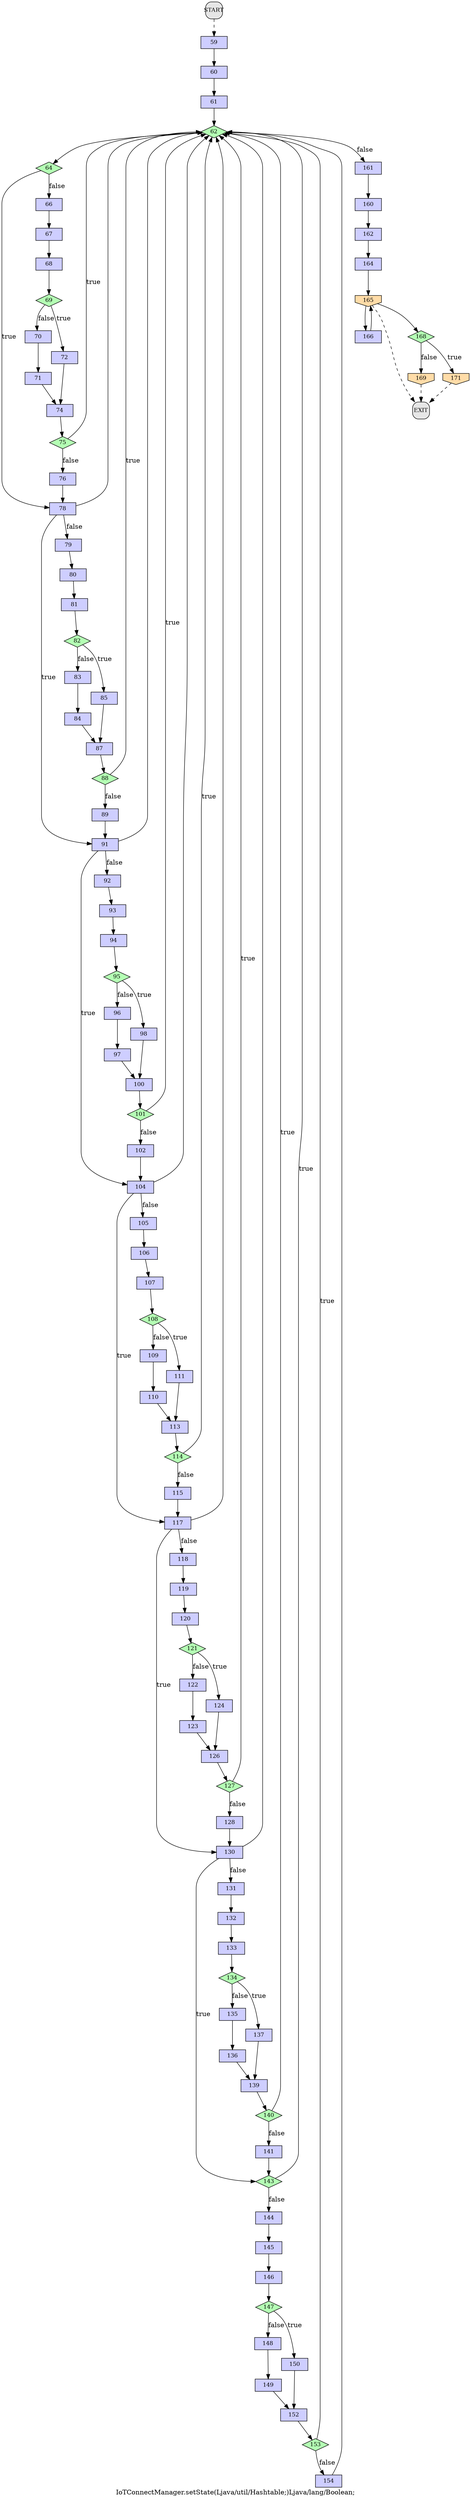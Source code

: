 /* --------------------------------------------------- */
/* Generated by Dr. Garbage Control Flow Graph Factory */
/* http://www.drgarbage.com                            */
/* Version: 4.5.0.201508311741                         */
/* Retrieved on: 2015-12-01 08:09:23.126               */
/* --------------------------------------------------- */
digraph "IoTConnectManager.setState(Ljava/util/Hashtable;)Ljava/lang/Boolean;" {
 graph [label="IoTConnectManager.setState(Ljava/util/Hashtable;)Ljava/lang/Boolean;"];
 2 [label="59", shape=box, style=filled, fillcolor="#CECEFF", fixedsize=true, fontsize=12, width=0.78, height=0.36 ]
 3 [label="60", shape=box, style=filled, fillcolor="#CECEFF", fixedsize=true, fontsize=12, width=0.78, height=0.36 ]
 4 [label="61", shape=box, style=filled, fillcolor="#CECEFF", fixedsize=true, fontsize=12, width=0.78, height=0.36 ]
 5 [label="62", shape=diamond, style=filled, fillcolor="#B4FFB4", fixedsize=true, fontsize=12, width=0.78, height=0.36 ]
 6 [label="64", shape=diamond, style=filled, fillcolor="#B4FFB4", fixedsize=true, fontsize=12, width=0.78, height=0.36 ]
 7 [label="66", shape=box, style=filled, fillcolor="#CECEFF", fixedsize=true, fontsize=12, width=0.78, height=0.36 ]
 8 [label="67", shape=box, style=filled, fillcolor="#CECEFF", fixedsize=true, fontsize=12, width=0.78, height=0.36 ]
 9 [label="68", shape=box, style=filled, fillcolor="#CECEFF", fixedsize=true, fontsize=12, width=0.78, height=0.36 ]
 10 [label="69", shape=diamond, style=filled, fillcolor="#B4FFB4", fixedsize=true, fontsize=12, width=0.78, height=0.36 ]
 11 [label="70", shape=box, style=filled, fillcolor="#CECEFF", fixedsize=true, fontsize=12, width=0.78, height=0.36 ]
 12 [label="71", shape=box, style=filled, fillcolor="#CECEFF", fixedsize=true, fontsize=12, width=0.78, height=0.36 ]
 13 [label="72", shape=box, style=filled, fillcolor="#CECEFF", fixedsize=true, fontsize=12, width=0.78, height=0.36 ]
 14 [label="74", shape=box, style=filled, fillcolor="#CECEFF", fixedsize=true, fontsize=12, width=0.78, height=0.36 ]
 15 [label="75", shape=diamond, style=filled, fillcolor="#B4FFB4", fixedsize=true, fontsize=12, width=0.78, height=0.36 ]
 16 [label="76", shape=box, style=filled, fillcolor="#CECEFF", fixedsize=true, fontsize=12, width=0.78, height=0.36 ]
 17 [label="78", shape=box, style=filled, fillcolor="#CECEFF", fixedsize=true, fontsize=12, width=0.78, height=0.36 ]
 18 [label="79", shape=box, style=filled, fillcolor="#CECEFF", fixedsize=true, fontsize=12, width=0.78, height=0.36 ]
 19 [label="80", shape=box, style=filled, fillcolor="#CECEFF", fixedsize=true, fontsize=12, width=0.78, height=0.36 ]
 20 [label="81", shape=box, style=filled, fillcolor="#CECEFF", fixedsize=true, fontsize=12, width=0.78, height=0.36 ]
 21 [label="82", shape=diamond, style=filled, fillcolor="#B4FFB4", fixedsize=true, fontsize=12, width=0.78, height=0.36 ]
 22 [label="83", shape=box, style=filled, fillcolor="#CECEFF", fixedsize=true, fontsize=12, width=0.78, height=0.36 ]
 23 [label="84", shape=box, style=filled, fillcolor="#CECEFF", fixedsize=true, fontsize=12, width=0.78, height=0.36 ]
 24 [label="85", shape=box, style=filled, fillcolor="#CECEFF", fixedsize=true, fontsize=12, width=0.78, height=0.36 ]
 25 [label="87", shape=box, style=filled, fillcolor="#CECEFF", fixedsize=true, fontsize=12, width=0.78, height=0.36 ]
 26 [label="88", shape=diamond, style=filled, fillcolor="#B4FFB4", fixedsize=true, fontsize=12, width=0.78, height=0.36 ]
 27 [label="89", shape=box, style=filled, fillcolor="#CECEFF", fixedsize=true, fontsize=12, width=0.78, height=0.36 ]
 28 [label="91", shape=box, style=filled, fillcolor="#CECEFF", fixedsize=true, fontsize=12, width=0.78, height=0.36 ]
 29 [label="92", shape=box, style=filled, fillcolor="#CECEFF", fixedsize=true, fontsize=12, width=0.78, height=0.36 ]
 30 [label="93", shape=box, style=filled, fillcolor="#CECEFF", fixedsize=true, fontsize=12, width=0.78, height=0.36 ]
 31 [label="94", shape=box, style=filled, fillcolor="#CECEFF", fixedsize=true, fontsize=12, width=0.78, height=0.36 ]
 32 [label="95", shape=diamond, style=filled, fillcolor="#B4FFB4", fixedsize=true, fontsize=12, width=0.78, height=0.36 ]
 33 [label="96", shape=box, style=filled, fillcolor="#CECEFF", fixedsize=true, fontsize=12, width=0.78, height=0.36 ]
 34 [label="97", shape=box, style=filled, fillcolor="#CECEFF", fixedsize=true, fontsize=12, width=0.78, height=0.36 ]
 35 [label="98", shape=box, style=filled, fillcolor="#CECEFF", fixedsize=true, fontsize=12, width=0.78, height=0.36 ]
 36 [label="100", shape=box, style=filled, fillcolor="#CECEFF", fixedsize=true, fontsize=12, width=0.78, height=0.36 ]
 37 [label="101", shape=diamond, style=filled, fillcolor="#B4FFB4", fixedsize=true, fontsize=12, width=0.78, height=0.36 ]
 38 [label="102", shape=box, style=filled, fillcolor="#CECEFF", fixedsize=true, fontsize=12, width=0.78, height=0.36 ]
 39 [label="104", shape=box, style=filled, fillcolor="#CECEFF", fixedsize=true, fontsize=12, width=0.78, height=0.36 ]
 40 [label="105", shape=box, style=filled, fillcolor="#CECEFF", fixedsize=true, fontsize=12, width=0.78, height=0.36 ]
 41 [label="106", shape=box, style=filled, fillcolor="#CECEFF", fixedsize=true, fontsize=12, width=0.78, height=0.36 ]
 42 [label="107", shape=box, style=filled, fillcolor="#CECEFF", fixedsize=true, fontsize=12, width=0.78, height=0.36 ]
 43 [label="108", shape=diamond, style=filled, fillcolor="#B4FFB4", fixedsize=true, fontsize=12, width=0.78, height=0.36 ]
 44 [label="109", shape=box, style=filled, fillcolor="#CECEFF", fixedsize=true, fontsize=12, width=0.78, height=0.36 ]
 45 [label="110", shape=box, style=filled, fillcolor="#CECEFF", fixedsize=true, fontsize=12, width=0.78, height=0.36 ]
 46 [label="111", shape=box, style=filled, fillcolor="#CECEFF", fixedsize=true, fontsize=12, width=0.78, height=0.36 ]
 47 [label="113", shape=box, style=filled, fillcolor="#CECEFF", fixedsize=true, fontsize=12, width=0.78, height=0.36 ]
 48 [label="114", shape=diamond, style=filled, fillcolor="#B4FFB4", fixedsize=true, fontsize=12, width=0.78, height=0.36 ]
 49 [label="115", shape=box, style=filled, fillcolor="#CECEFF", fixedsize=true, fontsize=12, width=0.78, height=0.36 ]
 50 [label="117", shape=box, style=filled, fillcolor="#CECEFF", fixedsize=true, fontsize=12, width=0.78, height=0.36 ]
 51 [label="118", shape=box, style=filled, fillcolor="#CECEFF", fixedsize=true, fontsize=12, width=0.78, height=0.36 ]
 52 [label="119", shape=box, style=filled, fillcolor="#CECEFF", fixedsize=true, fontsize=12, width=0.78, height=0.36 ]
 53 [label="120", shape=box, style=filled, fillcolor="#CECEFF", fixedsize=true, fontsize=12, width=0.78, height=0.36 ]
 54 [label="121", shape=diamond, style=filled, fillcolor="#B4FFB4", fixedsize=true, fontsize=12, width=0.78, height=0.36 ]
 55 [label="122", shape=box, style=filled, fillcolor="#CECEFF", fixedsize=true, fontsize=12, width=0.78, height=0.36 ]
 56 [label="123", shape=box, style=filled, fillcolor="#CECEFF", fixedsize=true, fontsize=12, width=0.78, height=0.36 ]
 57 [label="124", shape=box, style=filled, fillcolor="#CECEFF", fixedsize=true, fontsize=12, width=0.78, height=0.36 ]
 58 [label="126", shape=box, style=filled, fillcolor="#CECEFF", fixedsize=true, fontsize=12, width=0.78, height=0.36 ]
 59 [label="127", shape=diamond, style=filled, fillcolor="#B4FFB4", fixedsize=true, fontsize=12, width=0.78, height=0.36 ]
 60 [label="128", shape=box, style=filled, fillcolor="#CECEFF", fixedsize=true, fontsize=12, width=0.78, height=0.36 ]
 61 [label="130", shape=box, style=filled, fillcolor="#CECEFF", fixedsize=true, fontsize=12, width=0.78, height=0.36 ]
 62 [label="131", shape=box, style=filled, fillcolor="#CECEFF", fixedsize=true, fontsize=12, width=0.78, height=0.36 ]
 63 [label="132", shape=box, style=filled, fillcolor="#CECEFF", fixedsize=true, fontsize=12, width=0.78, height=0.36 ]
 64 [label="133", shape=box, style=filled, fillcolor="#CECEFF", fixedsize=true, fontsize=12, width=0.78, height=0.36 ]
 65 [label="134", shape=diamond, style=filled, fillcolor="#B4FFB4", fixedsize=true, fontsize=12, width=0.78, height=0.36 ]
 66 [label="135", shape=box, style=filled, fillcolor="#CECEFF", fixedsize=true, fontsize=12, width=0.78, height=0.36 ]
 67 [label="136", shape=box, style=filled, fillcolor="#CECEFF", fixedsize=true, fontsize=12, width=0.78, height=0.36 ]
 68 [label="137", shape=box, style=filled, fillcolor="#CECEFF", fixedsize=true, fontsize=12, width=0.78, height=0.36 ]
 69 [label="139", shape=box, style=filled, fillcolor="#CECEFF", fixedsize=true, fontsize=12, width=0.78, height=0.36 ]
 70 [label="140", shape=diamond, style=filled, fillcolor="#B4FFB4", fixedsize=true, fontsize=12, width=0.78, height=0.36 ]
 71 [label="141", shape=box, style=filled, fillcolor="#CECEFF", fixedsize=true, fontsize=12, width=0.78, height=0.36 ]
 72 [label="143", shape=diamond, style=filled, fillcolor="#B4FFB4", fixedsize=true, fontsize=12, width=0.78, height=0.36 ]
 73 [label="144", shape=box, style=filled, fillcolor="#CECEFF", fixedsize=true, fontsize=12, width=0.78, height=0.36 ]
 74 [label="145", shape=box, style=filled, fillcolor="#CECEFF", fixedsize=true, fontsize=12, width=0.78, height=0.36 ]
 75 [label="146", shape=box, style=filled, fillcolor="#CECEFF", fixedsize=true, fontsize=12, width=0.78, height=0.36 ]
 76 [label="147", shape=diamond, style=filled, fillcolor="#B4FFB4", fixedsize=true, fontsize=12, width=0.78, height=0.36 ]
 77 [label="148", shape=box, style=filled, fillcolor="#CECEFF", fixedsize=true, fontsize=12, width=0.78, height=0.36 ]
 78 [label="149", shape=box, style=filled, fillcolor="#CECEFF", fixedsize=true, fontsize=12, width=0.78, height=0.36 ]
 79 [label="150", shape=box, style=filled, fillcolor="#CECEFF", fixedsize=true, fontsize=12, width=0.78, height=0.36 ]
 80 [label="152", shape=box, style=filled, fillcolor="#CECEFF", fixedsize=true, fontsize=12, width=0.78, height=0.36 ]
 81 [label="153", shape=diamond, style=filled, fillcolor="#B4FFB4", fixedsize=true, fontsize=12, width=0.78, height=0.36 ]
 82 [label="154", shape=box, style=filled, fillcolor="#CECEFF", fixedsize=true, fontsize=12, width=0.78, height=0.36 ]
 83 [label="160", shape=box, style=filled, fillcolor="#CECEFF", fixedsize=true, fontsize=12, width=0.78, height=0.36 ]
 84 [label="161", shape=box, style=filled, fillcolor="#CECEFF", fixedsize=true, fontsize=12, width=0.78, height=0.36 ]
 85 [label="162", shape=box, style=filled, fillcolor="#CECEFF", fixedsize=true, fontsize=12, width=0.78, height=0.36 ]
 86 [label="164", shape=box, style=filled, fillcolor="#CECEFF", fixedsize=true, fontsize=12, width=0.78, height=0.36 ]
 87 [label="165", shape=invhouse, style=filled, fillcolor="#FFDCA8", fixedsize=true, fontsize=12, width=0.78, height=0.36 ]
 88 [label="166", shape=box, style=filled, fillcolor="#CECEFF", fixedsize=true, fontsize=12, width=0.78, height=0.36 ]
 89 [label="168", shape=diamond, style=filled, fillcolor="#B4FFB4", fixedsize=true, fontsize=12, width=0.78, height=0.36 ]
 90 [label="169", shape=invhouse, style=filled, fillcolor="#FFDCA8", fixedsize=true, fontsize=12, width=0.78, height=0.36 ]
 91 [label="171", shape=invhouse, style=filled, fillcolor="#FFDCA8", fixedsize=true, fontsize=12, width=0.78, height=0.36 ]
 92 [label="START", shape=box, style="filled, rounded", fillcolor="#E6E6E6", fixedsize=true, fontsize=12, width=0.5, height=0.5 ]
 93 [label="EXIT", shape=box, style="filled, rounded", fillcolor="#E6E6E6", fixedsize=true, fontsize=12, width=0.5, height=0.5 ]
 92 -> 2 [label="", style=dashed ]
 2 -> 3 [label="", style=solid ]
 3 -> 4 [label="", style=solid ]
 4 -> 5 [label="", style=solid ]
 15 -> 5 [label="true", style=solid ]
 17 -> 5 [label="", style=solid ]
 26 -> 5 [label="true", style=solid ]
 28 -> 5 [label="", style=solid ]
 37 -> 5 [label="true", style=solid ]
 39 -> 5 [label="", style=solid ]
 48 -> 5 [label="true", style=solid ]
 50 -> 5 [label="", style=solid ]
 59 -> 5 [label="true", style=solid ]
 61 -> 5 [label="", style=solid ]
 70 -> 5 [label="true", style=solid ]
 72 -> 5 [label="true", style=solid ]
 81 -> 5 [label="true", style=solid ]
 82 -> 5 [label="", style=solid ]
 5 -> 6 [label="", style=solid ]
 6 -> 7 [label="false", style=solid ]
 7 -> 8 [label="", style=solid ]
 8 -> 9 [label="", style=solid ]
 9 -> 10 [label="", style=solid ]
 10 -> 11 [label="false", style=solid ]
 11 -> 12 [label="", style=solid ]
 10 -> 13 [label="true", style=solid ]
 12 -> 14 [label="", style=solid ]
 13 -> 14 [label="", style=solid ]
 14 -> 15 [label="", style=solid ]
 15 -> 16 [label="false", style=solid ]
 6 -> 17 [label="true", style=solid ]
 16 -> 17 [label="", style=solid ]
 17 -> 18 [label="false", style=solid ]
 18 -> 19 [label="", style=solid ]
 19 -> 20 [label="", style=solid ]
 20 -> 21 [label="", style=solid ]
 21 -> 22 [label="false", style=solid ]
 22 -> 23 [label="", style=solid ]
 21 -> 24 [label="true", style=solid ]
 23 -> 25 [label="", style=solid ]
 24 -> 25 [label="", style=solid ]
 25 -> 26 [label="", style=solid ]
 26 -> 27 [label="false", style=solid ]
 17 -> 28 [label="true", style=solid ]
 27 -> 28 [label="", style=solid ]
 28 -> 29 [label="false", style=solid ]
 29 -> 30 [label="", style=solid ]
 30 -> 31 [label="", style=solid ]
 31 -> 32 [label="", style=solid ]
 32 -> 33 [label="false", style=solid ]
 33 -> 34 [label="", style=solid ]
 32 -> 35 [label="true", style=solid ]
 34 -> 36 [label="", style=solid ]
 35 -> 36 [label="", style=solid ]
 36 -> 37 [label="", style=solid ]
 37 -> 38 [label="false", style=solid ]
 28 -> 39 [label="true", style=solid ]
 38 -> 39 [label="", style=solid ]
 39 -> 40 [label="false", style=solid ]
 40 -> 41 [label="", style=solid ]
 41 -> 42 [label="", style=solid ]
 42 -> 43 [label="", style=solid ]
 43 -> 44 [label="false", style=solid ]
 44 -> 45 [label="", style=solid ]
 43 -> 46 [label="true", style=solid ]
 45 -> 47 [label="", style=solid ]
 46 -> 47 [label="", style=solid ]
 47 -> 48 [label="", style=solid ]
 48 -> 49 [label="false", style=solid ]
 39 -> 50 [label="true", style=solid ]
 49 -> 50 [label="", style=solid ]
 50 -> 51 [label="false", style=solid ]
 51 -> 52 [label="", style=solid ]
 52 -> 53 [label="", style=solid ]
 53 -> 54 [label="", style=solid ]
 54 -> 55 [label="false", style=solid ]
 55 -> 56 [label="", style=solid ]
 54 -> 57 [label="true", style=solid ]
 56 -> 58 [label="", style=solid ]
 57 -> 58 [label="", style=solid ]
 58 -> 59 [label="", style=solid ]
 59 -> 60 [label="false", style=solid ]
 50 -> 61 [label="true", style=solid ]
 60 -> 61 [label="", style=solid ]
 61 -> 62 [label="false", style=solid ]
 62 -> 63 [label="", style=solid ]
 63 -> 64 [label="", style=solid ]
 64 -> 65 [label="", style=solid ]
 65 -> 66 [label="false", style=solid ]
 66 -> 67 [label="", style=solid ]
 65 -> 68 [label="true", style=solid ]
 67 -> 69 [label="", style=solid ]
 68 -> 69 [label="", style=solid ]
 69 -> 70 [label="", style=solid ]
 70 -> 71 [label="false", style=solid ]
 61 -> 72 [label="true", style=solid ]
 71 -> 72 [label="", style=solid ]
 72 -> 73 [label="false", style=solid ]
 73 -> 74 [label="", style=solid ]
 74 -> 75 [label="", style=solid ]
 75 -> 76 [label="", style=solid ]
 76 -> 77 [label="false", style=solid ]
 77 -> 78 [label="", style=solid ]
 76 -> 79 [label="true", style=solid ]
 78 -> 80 [label="", style=solid ]
 79 -> 80 [label="", style=solid ]
 80 -> 81 [label="", style=solid ]
 81 -> 82 [label="false", style=solid ]
 84 -> 83 [label="", style=solid ]
 5 -> 84 [label="false", style=solid ]
 83 -> 85 [label="", style=solid ]
 85 -> 86 [label="", style=solid ]
 86 -> 87 [label="", style=solid ]
 88 -> 87 [label="", style=solid ]
 87 -> 88 [label="", style=solid ]
 87 -> 89 [label="", style=solid ]
 89 -> 90 [label="false", style=solid ]
 89 -> 91 [label="true", style=solid ]
 87 -> 93 [label="", style=dashed ]
 90 -> 93 [label="", style=dashed ]
 91 -> 93 [label="", style=dashed ]
}
